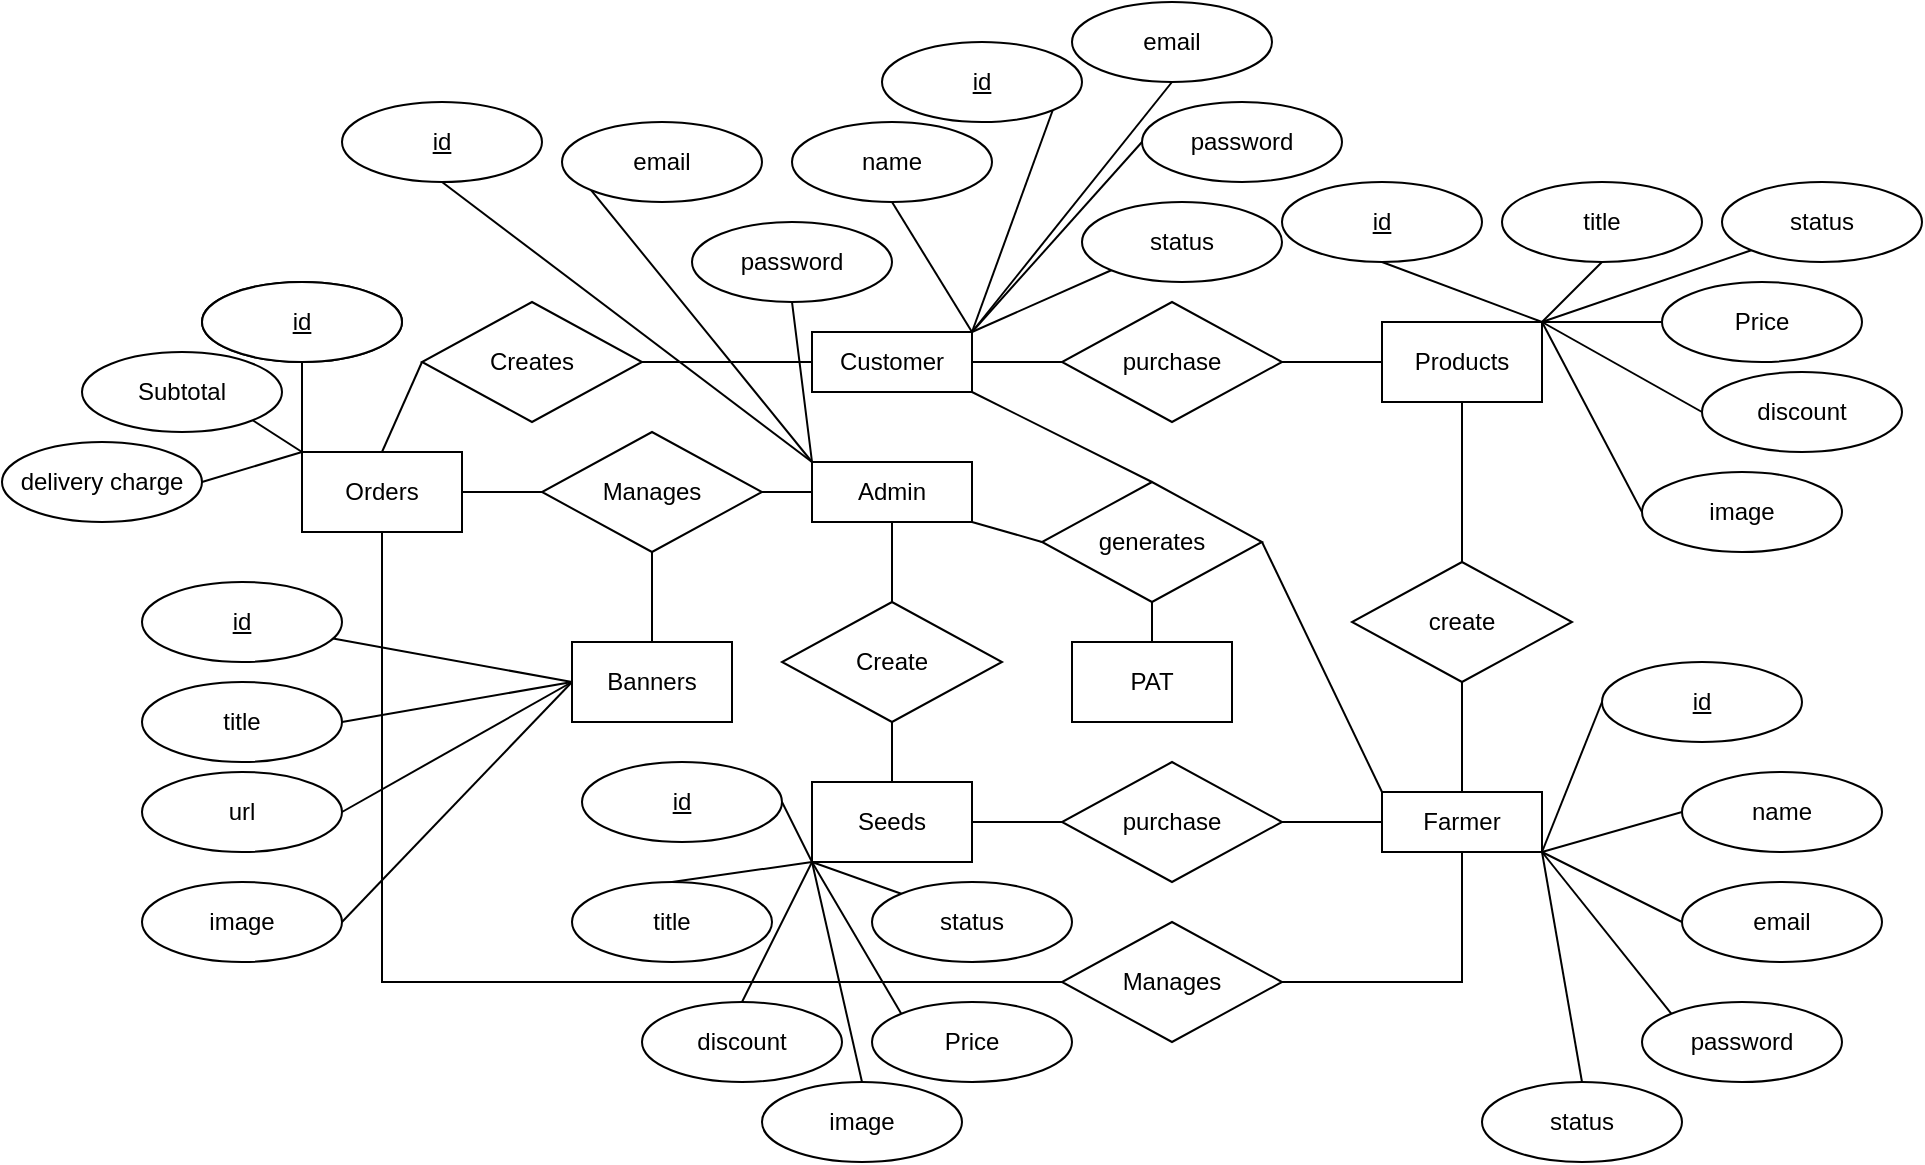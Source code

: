 <mxfile version="24.0.7" type="device">
  <diagram name="Page-1" id="V6NyLrWdh99PHH9ukODJ">
    <mxGraphModel dx="2339" dy="1913" grid="1" gridSize="10" guides="1" tooltips="1" connect="1" arrows="1" fold="1" page="1" pageScale="1" pageWidth="850" pageHeight="1100" math="0" shadow="0">
      <root>
        <mxCell id="0" />
        <mxCell id="1" parent="0" />
        <mxCell id="AwUA0kpNcjqZr8ADlNqD-1" value="Banners" style="rounded=0;whiteSpace=wrap;html=1;" vertex="1" parent="1">
          <mxGeometry x="265" y="240" width="80" height="40" as="geometry" />
        </mxCell>
        <mxCell id="AwUA0kpNcjqZr8ADlNqD-89" style="edgeStyle=none;rounded=0;orthogonalLoop=1;jettySize=auto;html=1;exitX=0;exitY=1;exitDx=0;exitDy=0;entryX=0.5;entryY=0;entryDx=0;entryDy=0;strokeColor=default;align=center;verticalAlign=middle;fontFamily=Helvetica;fontSize=11;fontColor=default;labelBackgroundColor=default;endArrow=none;endFill=0;" edge="1" parent="1" source="AwUA0kpNcjqZr8ADlNqD-3" target="AwUA0kpNcjqZr8ADlNqD-83">
          <mxGeometry relative="1" as="geometry" />
        </mxCell>
        <mxCell id="AwUA0kpNcjqZr8ADlNqD-91" style="edgeStyle=none;rounded=0;orthogonalLoop=1;jettySize=auto;html=1;exitX=0;exitY=1;exitDx=0;exitDy=0;entryX=0.5;entryY=0;entryDx=0;entryDy=0;strokeColor=default;align=center;verticalAlign=middle;fontFamily=Helvetica;fontSize=11;fontColor=default;labelBackgroundColor=default;endArrow=none;endFill=0;" edge="1" parent="1" source="AwUA0kpNcjqZr8ADlNqD-3" target="AwUA0kpNcjqZr8ADlNqD-85">
          <mxGeometry relative="1" as="geometry" />
        </mxCell>
        <mxCell id="AwUA0kpNcjqZr8ADlNqD-92" style="edgeStyle=none;rounded=0;orthogonalLoop=1;jettySize=auto;html=1;exitX=0;exitY=1;exitDx=0;exitDy=0;entryX=0.5;entryY=0;entryDx=0;entryDy=0;strokeColor=default;align=center;verticalAlign=middle;fontFamily=Helvetica;fontSize=11;fontColor=default;labelBackgroundColor=default;endArrow=none;endFill=0;" edge="1" parent="1" source="AwUA0kpNcjqZr8ADlNqD-3" target="AwUA0kpNcjqZr8ADlNqD-86">
          <mxGeometry relative="1" as="geometry" />
        </mxCell>
        <mxCell id="AwUA0kpNcjqZr8ADlNqD-93" style="edgeStyle=none;rounded=0;orthogonalLoop=1;jettySize=auto;html=1;exitX=0;exitY=1;exitDx=0;exitDy=0;entryX=0;entryY=0;entryDx=0;entryDy=0;strokeColor=default;align=center;verticalAlign=middle;fontFamily=Helvetica;fontSize=11;fontColor=default;labelBackgroundColor=default;endArrow=none;endFill=0;" edge="1" parent="1" source="AwUA0kpNcjqZr8ADlNqD-3" target="AwUA0kpNcjqZr8ADlNqD-84">
          <mxGeometry relative="1" as="geometry" />
        </mxCell>
        <mxCell id="AwUA0kpNcjqZr8ADlNqD-94" style="edgeStyle=none;rounded=0;orthogonalLoop=1;jettySize=auto;html=1;exitX=0;exitY=1;exitDx=0;exitDy=0;entryX=0;entryY=0;entryDx=0;entryDy=0;strokeColor=default;align=center;verticalAlign=middle;fontFamily=Helvetica;fontSize=11;fontColor=default;labelBackgroundColor=default;endArrow=none;endFill=0;" edge="1" parent="1" source="AwUA0kpNcjqZr8ADlNqD-3" target="AwUA0kpNcjqZr8ADlNqD-87">
          <mxGeometry relative="1" as="geometry" />
        </mxCell>
        <mxCell id="AwUA0kpNcjqZr8ADlNqD-3" value="Seeds" style="rounded=0;whiteSpace=wrap;html=1;" vertex="1" parent="1">
          <mxGeometry x="385" y="310" width="80" height="40" as="geometry" />
        </mxCell>
        <mxCell id="AwUA0kpNcjqZr8ADlNqD-61" style="edgeStyle=none;rounded=0;orthogonalLoop=1;jettySize=auto;html=1;exitX=1;exitY=0;exitDx=0;exitDy=0;entryX=0.5;entryY=1;entryDx=0;entryDy=0;strokeColor=default;align=center;verticalAlign=middle;fontFamily=Helvetica;fontSize=11;fontColor=default;labelBackgroundColor=default;endArrow=none;endFill=0;" edge="1" parent="1" source="AwUA0kpNcjqZr8ADlNqD-4" target="AwUA0kpNcjqZr8ADlNqD-53">
          <mxGeometry relative="1" as="geometry" />
        </mxCell>
        <mxCell id="AwUA0kpNcjqZr8ADlNqD-62" style="edgeStyle=none;rounded=0;orthogonalLoop=1;jettySize=auto;html=1;exitX=1;exitY=0;exitDx=0;exitDy=0;entryX=0.5;entryY=1;entryDx=0;entryDy=0;strokeColor=default;align=center;verticalAlign=middle;fontFamily=Helvetica;fontSize=11;fontColor=default;labelBackgroundColor=default;endArrow=none;endFill=0;" edge="1" parent="1" source="AwUA0kpNcjqZr8ADlNqD-4" target="AwUA0kpNcjqZr8ADlNqD-54">
          <mxGeometry relative="1" as="geometry" />
        </mxCell>
        <mxCell id="AwUA0kpNcjqZr8ADlNqD-63" style="edgeStyle=none;rounded=0;orthogonalLoop=1;jettySize=auto;html=1;exitX=1;exitY=0;exitDx=0;exitDy=0;entryX=0;entryY=1;entryDx=0;entryDy=0;strokeColor=default;align=center;verticalAlign=middle;fontFamily=Helvetica;fontSize=11;fontColor=default;labelBackgroundColor=default;endArrow=none;endFill=0;" edge="1" parent="1" source="AwUA0kpNcjqZr8ADlNqD-4" target="AwUA0kpNcjqZr8ADlNqD-58">
          <mxGeometry relative="1" as="geometry" />
        </mxCell>
        <mxCell id="AwUA0kpNcjqZr8ADlNqD-64" style="edgeStyle=none;rounded=0;orthogonalLoop=1;jettySize=auto;html=1;exitX=1;exitY=0;exitDx=0;exitDy=0;entryX=0;entryY=0.5;entryDx=0;entryDy=0;strokeColor=default;align=center;verticalAlign=middle;fontFamily=Helvetica;fontSize=11;fontColor=default;labelBackgroundColor=default;endArrow=none;endFill=0;" edge="1" parent="1" source="AwUA0kpNcjqZr8ADlNqD-4" target="AwUA0kpNcjqZr8ADlNqD-55">
          <mxGeometry relative="1" as="geometry" />
        </mxCell>
        <mxCell id="AwUA0kpNcjqZr8ADlNqD-65" style="edgeStyle=none;rounded=0;orthogonalLoop=1;jettySize=auto;html=1;exitX=1;exitY=0;exitDx=0;exitDy=0;entryX=0;entryY=0.5;entryDx=0;entryDy=0;strokeColor=default;align=center;verticalAlign=middle;fontFamily=Helvetica;fontSize=11;fontColor=default;labelBackgroundColor=default;endArrow=none;endFill=0;" edge="1" parent="1" source="AwUA0kpNcjqZr8ADlNqD-4" target="AwUA0kpNcjqZr8ADlNqD-56">
          <mxGeometry relative="1" as="geometry" />
        </mxCell>
        <mxCell id="AwUA0kpNcjqZr8ADlNqD-66" style="edgeStyle=none;rounded=0;orthogonalLoop=1;jettySize=auto;html=1;exitX=1;exitY=0;exitDx=0;exitDy=0;entryX=0;entryY=0.5;entryDx=0;entryDy=0;strokeColor=default;align=center;verticalAlign=middle;fontFamily=Helvetica;fontSize=11;fontColor=default;labelBackgroundColor=default;endArrow=none;endFill=0;" edge="1" parent="1" source="AwUA0kpNcjqZr8ADlNqD-4" target="AwUA0kpNcjqZr8ADlNqD-57">
          <mxGeometry relative="1" as="geometry" />
        </mxCell>
        <mxCell id="AwUA0kpNcjqZr8ADlNqD-4" value="Products" style="rounded=0;whiteSpace=wrap;html=1;" vertex="1" parent="1">
          <mxGeometry x="670" y="80" width="80" height="40" as="geometry" />
        </mxCell>
        <mxCell id="AwUA0kpNcjqZr8ADlNqD-5" value="PAT" style="rounded=0;whiteSpace=wrap;html=1;" vertex="1" parent="1">
          <mxGeometry x="515" y="240" width="80" height="40" as="geometry" />
        </mxCell>
        <mxCell id="AwUA0kpNcjqZr8ADlNqD-119" style="edgeStyle=none;rounded=0;orthogonalLoop=1;jettySize=auto;html=1;exitX=0;exitY=0;exitDx=0;exitDy=0;entryX=0.5;entryY=1;entryDx=0;entryDy=0;strokeColor=default;align=center;verticalAlign=middle;fontFamily=Helvetica;fontSize=11;fontColor=default;labelBackgroundColor=default;endArrow=none;endFill=0;" edge="1" parent="1" source="AwUA0kpNcjqZr8ADlNqD-7" target="AwUA0kpNcjqZr8ADlNqD-116">
          <mxGeometry relative="1" as="geometry" />
        </mxCell>
        <mxCell id="AwUA0kpNcjqZr8ADlNqD-120" style="edgeStyle=none;rounded=0;orthogonalLoop=1;jettySize=auto;html=1;exitX=0;exitY=0;exitDx=0;exitDy=0;entryX=1;entryY=1;entryDx=0;entryDy=0;strokeColor=default;align=center;verticalAlign=middle;fontFamily=Helvetica;fontSize=11;fontColor=default;labelBackgroundColor=default;endArrow=none;endFill=0;" edge="1" parent="1" source="AwUA0kpNcjqZr8ADlNqD-7" target="AwUA0kpNcjqZr8ADlNqD-117">
          <mxGeometry relative="1" as="geometry" />
        </mxCell>
        <mxCell id="AwUA0kpNcjqZr8ADlNqD-121" style="edgeStyle=none;rounded=0;orthogonalLoop=1;jettySize=auto;html=1;exitX=0;exitY=0;exitDx=0;exitDy=0;entryX=1;entryY=0.5;entryDx=0;entryDy=0;strokeColor=default;align=center;verticalAlign=middle;fontFamily=Helvetica;fontSize=11;fontColor=default;labelBackgroundColor=default;endArrow=none;endFill=0;" edge="1" parent="1" source="AwUA0kpNcjqZr8ADlNqD-7" target="AwUA0kpNcjqZr8ADlNqD-118">
          <mxGeometry relative="1" as="geometry" />
        </mxCell>
        <mxCell id="AwUA0kpNcjqZr8ADlNqD-7" value="Orders" style="rounded=0;whiteSpace=wrap;html=1;" vertex="1" parent="1">
          <mxGeometry x="130" y="145" width="80" height="40" as="geometry" />
        </mxCell>
        <mxCell id="AwUA0kpNcjqZr8ADlNqD-36" style="rounded=0;orthogonalLoop=1;jettySize=auto;html=1;exitX=1;exitY=1;exitDx=0;exitDy=0;entryX=0;entryY=0.5;entryDx=0;entryDy=0;endArrow=none;endFill=0;" edge="1" parent="1" source="AwUA0kpNcjqZr8ADlNqD-13" target="AwUA0kpNcjqZr8ADlNqD-34">
          <mxGeometry relative="1" as="geometry" />
        </mxCell>
        <mxCell id="AwUA0kpNcjqZr8ADlNqD-40" style="edgeStyle=orthogonalEdgeStyle;rounded=0;orthogonalLoop=1;jettySize=auto;html=1;entryX=1;entryY=0.5;entryDx=0;entryDy=0;endArrow=none;endFill=0;" edge="1" parent="1" source="AwUA0kpNcjqZr8ADlNqD-13" target="AwUA0kpNcjqZr8ADlNqD-39">
          <mxGeometry relative="1" as="geometry" />
        </mxCell>
        <mxCell id="AwUA0kpNcjqZr8ADlNqD-130" style="edgeStyle=none;rounded=0;orthogonalLoop=1;jettySize=auto;html=1;exitX=0;exitY=0;exitDx=0;exitDy=0;entryX=0.5;entryY=1;entryDx=0;entryDy=0;strokeColor=default;align=center;verticalAlign=middle;fontFamily=Helvetica;fontSize=11;fontColor=default;labelBackgroundColor=default;endArrow=none;endFill=0;" edge="1" parent="1" source="AwUA0kpNcjqZr8ADlNqD-13" target="AwUA0kpNcjqZr8ADlNqD-123">
          <mxGeometry relative="1" as="geometry" />
        </mxCell>
        <mxCell id="AwUA0kpNcjqZr8ADlNqD-131" style="edgeStyle=none;rounded=0;orthogonalLoop=1;jettySize=auto;html=1;exitX=0;exitY=0;exitDx=0;exitDy=0;entryX=0.5;entryY=1;entryDx=0;entryDy=0;strokeColor=default;align=center;verticalAlign=middle;fontFamily=Helvetica;fontSize=11;fontColor=default;labelBackgroundColor=default;endArrow=none;endFill=0;" edge="1" parent="1" source="AwUA0kpNcjqZr8ADlNqD-13" target="AwUA0kpNcjqZr8ADlNqD-126">
          <mxGeometry relative="1" as="geometry" />
        </mxCell>
        <mxCell id="AwUA0kpNcjqZr8ADlNqD-132" style="edgeStyle=none;rounded=0;orthogonalLoop=1;jettySize=auto;html=1;exitX=0;exitY=0;exitDx=0;exitDy=0;entryX=0;entryY=1;entryDx=0;entryDy=0;strokeColor=default;align=center;verticalAlign=middle;fontFamily=Helvetica;fontSize=11;fontColor=default;labelBackgroundColor=default;endArrow=none;endFill=0;" edge="1" parent="1" source="AwUA0kpNcjqZr8ADlNqD-13" target="AwUA0kpNcjqZr8ADlNqD-125">
          <mxGeometry relative="1" as="geometry" />
        </mxCell>
        <mxCell id="AwUA0kpNcjqZr8ADlNqD-13" value="Admin" style="whiteSpace=wrap;html=1;rounded=0;" vertex="1" parent="1">
          <mxGeometry x="385" y="150" width="80" height="30" as="geometry" />
        </mxCell>
        <mxCell id="AwUA0kpNcjqZr8ADlNqD-32" style="edgeStyle=orthogonalEdgeStyle;rounded=0;orthogonalLoop=1;jettySize=auto;html=1;entryX=0.5;entryY=1;entryDx=0;entryDy=0;endArrow=none;endFill=0;" edge="1" parent="1" source="AwUA0kpNcjqZr8ADlNqD-16" target="AwUA0kpNcjqZr8ADlNqD-13">
          <mxGeometry relative="1" as="geometry" />
        </mxCell>
        <mxCell id="AwUA0kpNcjqZr8ADlNqD-33" style="edgeStyle=orthogonalEdgeStyle;rounded=0;orthogonalLoop=1;jettySize=auto;html=1;entryX=0.5;entryY=0;entryDx=0;entryDy=0;endArrow=none;endFill=0;" edge="1" parent="1" source="AwUA0kpNcjqZr8ADlNqD-16" target="AwUA0kpNcjqZr8ADlNqD-3">
          <mxGeometry relative="1" as="geometry" />
        </mxCell>
        <mxCell id="AwUA0kpNcjqZr8ADlNqD-16" value="Create" style="shape=rhombus;perimeter=rhombusPerimeter;whiteSpace=wrap;html=1;align=center;" vertex="1" parent="1">
          <mxGeometry x="370" y="220" width="110" height="60" as="geometry" />
        </mxCell>
        <mxCell id="AwUA0kpNcjqZr8ADlNqD-24" style="edgeStyle=orthogonalEdgeStyle;rounded=0;orthogonalLoop=1;jettySize=auto;html=1;entryX=1;entryY=0.5;entryDx=0;entryDy=0;endArrow=none;endFill=0;" edge="1" parent="1" source="AwUA0kpNcjqZr8ADlNqD-18" target="AwUA0kpNcjqZr8ADlNqD-22">
          <mxGeometry relative="1" as="geometry" />
        </mxCell>
        <mxCell id="AwUA0kpNcjqZr8ADlNqD-26" style="edgeStyle=orthogonalEdgeStyle;rounded=0;orthogonalLoop=1;jettySize=auto;html=1;entryX=0.5;entryY=1;entryDx=0;entryDy=0;endArrow=none;endFill=0;" edge="1" parent="1" source="AwUA0kpNcjqZr8ADlNqD-18" target="AwUA0kpNcjqZr8ADlNqD-25">
          <mxGeometry relative="1" as="geometry" />
        </mxCell>
        <mxCell id="AwUA0kpNcjqZr8ADlNqD-37" style="rounded=0;orthogonalLoop=1;jettySize=auto;html=1;exitX=0;exitY=0;exitDx=0;exitDy=0;entryX=1;entryY=0.5;entryDx=0;entryDy=0;endArrow=none;endFill=0;" edge="1" parent="1" source="AwUA0kpNcjqZr8ADlNqD-18" target="AwUA0kpNcjqZr8ADlNqD-34">
          <mxGeometry relative="1" as="geometry" />
        </mxCell>
        <mxCell id="AwUA0kpNcjqZr8ADlNqD-48" style="edgeStyle=orthogonalEdgeStyle;rounded=0;orthogonalLoop=1;jettySize=auto;html=1;entryX=1;entryY=0.5;entryDx=0;entryDy=0;endArrow=none;endFill=0;" edge="1" parent="1" source="AwUA0kpNcjqZr8ADlNqD-18" target="AwUA0kpNcjqZr8ADlNqD-47">
          <mxGeometry relative="1" as="geometry">
            <Array as="points">
              <mxPoint x="710" y="410" />
            </Array>
          </mxGeometry>
        </mxCell>
        <mxCell id="AwUA0kpNcjqZr8ADlNqD-72" style="edgeStyle=none;rounded=0;orthogonalLoop=1;jettySize=auto;html=1;exitX=1;exitY=1;exitDx=0;exitDy=0;entryX=0.5;entryY=0;entryDx=0;entryDy=0;strokeColor=default;align=center;verticalAlign=middle;fontFamily=Helvetica;fontSize=11;fontColor=default;labelBackgroundColor=default;endArrow=none;endFill=0;" edge="1" parent="1" source="AwUA0kpNcjqZr8ADlNqD-18" target="AwUA0kpNcjqZr8ADlNqD-71">
          <mxGeometry relative="1" as="geometry" />
        </mxCell>
        <mxCell id="AwUA0kpNcjqZr8ADlNqD-73" style="edgeStyle=none;rounded=0;orthogonalLoop=1;jettySize=auto;html=1;exitX=1;exitY=1;exitDx=0;exitDy=0;entryX=0;entryY=0;entryDx=0;entryDy=0;strokeColor=default;align=center;verticalAlign=middle;fontFamily=Helvetica;fontSize=11;fontColor=default;labelBackgroundColor=default;endArrow=none;endFill=0;" edge="1" parent="1" source="AwUA0kpNcjqZr8ADlNqD-18" target="AwUA0kpNcjqZr8ADlNqD-70">
          <mxGeometry relative="1" as="geometry" />
        </mxCell>
        <mxCell id="AwUA0kpNcjqZr8ADlNqD-74" style="edgeStyle=none;rounded=0;orthogonalLoop=1;jettySize=auto;html=1;exitX=1;exitY=1;exitDx=0;exitDy=0;entryX=0;entryY=0.5;entryDx=0;entryDy=0;strokeColor=default;align=center;verticalAlign=middle;fontFamily=Helvetica;fontSize=11;fontColor=default;labelBackgroundColor=default;endArrow=none;endFill=0;" edge="1" parent="1" source="AwUA0kpNcjqZr8ADlNqD-18" target="AwUA0kpNcjqZr8ADlNqD-69">
          <mxGeometry relative="1" as="geometry" />
        </mxCell>
        <mxCell id="AwUA0kpNcjqZr8ADlNqD-75" style="edgeStyle=none;rounded=0;orthogonalLoop=1;jettySize=auto;html=1;exitX=1;exitY=1;exitDx=0;exitDy=0;entryX=0;entryY=0.5;entryDx=0;entryDy=0;strokeColor=default;align=center;verticalAlign=middle;fontFamily=Helvetica;fontSize=11;fontColor=default;labelBackgroundColor=default;endArrow=none;endFill=0;" edge="1" parent="1" source="AwUA0kpNcjqZr8ADlNqD-18" target="AwUA0kpNcjqZr8ADlNqD-68">
          <mxGeometry relative="1" as="geometry" />
        </mxCell>
        <mxCell id="AwUA0kpNcjqZr8ADlNqD-76" style="edgeStyle=none;rounded=0;orthogonalLoop=1;jettySize=auto;html=1;exitX=1;exitY=1;exitDx=0;exitDy=0;entryX=0;entryY=0.5;entryDx=0;entryDy=0;strokeColor=default;align=center;verticalAlign=middle;fontFamily=Helvetica;fontSize=11;fontColor=default;labelBackgroundColor=default;endArrow=none;endFill=0;" edge="1" parent="1" source="AwUA0kpNcjqZr8ADlNqD-18" target="AwUA0kpNcjqZr8ADlNqD-67">
          <mxGeometry relative="1" as="geometry" />
        </mxCell>
        <mxCell id="AwUA0kpNcjqZr8ADlNqD-18" value="Farmer" style="whiteSpace=wrap;html=1;rounded=0;" vertex="1" parent="1">
          <mxGeometry x="670" y="315" width="80" height="30" as="geometry" />
        </mxCell>
        <mxCell id="AwUA0kpNcjqZr8ADlNqD-23" style="edgeStyle=orthogonalEdgeStyle;rounded=0;orthogonalLoop=1;jettySize=auto;html=1;entryX=1;entryY=0.5;entryDx=0;entryDy=0;endArrow=none;endFill=0;" edge="1" parent="1" source="AwUA0kpNcjqZr8ADlNqD-22" target="AwUA0kpNcjqZr8ADlNqD-3">
          <mxGeometry relative="1" as="geometry" />
        </mxCell>
        <mxCell id="AwUA0kpNcjqZr8ADlNqD-22" value="purchase" style="shape=rhombus;perimeter=rhombusPerimeter;whiteSpace=wrap;html=1;align=center;" vertex="1" parent="1">
          <mxGeometry x="510" y="300" width="110" height="60" as="geometry" />
        </mxCell>
        <mxCell id="AwUA0kpNcjqZr8ADlNqD-27" style="edgeStyle=orthogonalEdgeStyle;rounded=0;orthogonalLoop=1;jettySize=auto;html=1;entryX=0.5;entryY=1;entryDx=0;entryDy=0;endArrow=none;endFill=0;" edge="1" parent="1" source="AwUA0kpNcjqZr8ADlNqD-25" target="AwUA0kpNcjqZr8ADlNqD-4">
          <mxGeometry relative="1" as="geometry" />
        </mxCell>
        <mxCell id="AwUA0kpNcjqZr8ADlNqD-25" value="create" style="shape=rhombus;perimeter=rhombusPerimeter;whiteSpace=wrap;html=1;align=center;" vertex="1" parent="1">
          <mxGeometry x="655" y="200" width="110" height="60" as="geometry" />
        </mxCell>
        <mxCell id="AwUA0kpNcjqZr8ADlNqD-31" style="edgeStyle=orthogonalEdgeStyle;rounded=0;orthogonalLoop=1;jettySize=auto;html=1;entryX=0;entryY=0.5;entryDx=0;entryDy=0;endArrow=none;endFill=0;" edge="1" parent="1" source="AwUA0kpNcjqZr8ADlNqD-28" target="AwUA0kpNcjqZr8ADlNqD-4">
          <mxGeometry relative="1" as="geometry" />
        </mxCell>
        <mxCell id="AwUA0kpNcjqZr8ADlNqD-28" value="purchase" style="shape=rhombus;perimeter=rhombusPerimeter;whiteSpace=wrap;html=1;align=center;" vertex="1" parent="1">
          <mxGeometry x="510" y="70" width="110" height="60" as="geometry" />
        </mxCell>
        <mxCell id="AwUA0kpNcjqZr8ADlNqD-30" style="edgeStyle=orthogonalEdgeStyle;rounded=0;orthogonalLoop=1;jettySize=auto;html=1;entryX=0;entryY=0.5;entryDx=0;entryDy=0;endArrow=none;endFill=0;" edge="1" parent="1" source="AwUA0kpNcjqZr8ADlNqD-29" target="AwUA0kpNcjqZr8ADlNqD-28">
          <mxGeometry relative="1" as="geometry" />
        </mxCell>
        <mxCell id="AwUA0kpNcjqZr8ADlNqD-35" style="rounded=0;orthogonalLoop=1;jettySize=auto;html=1;exitX=1;exitY=1;exitDx=0;exitDy=0;entryX=0.5;entryY=0;entryDx=0;entryDy=0;endArrow=none;endFill=0;" edge="1" parent="1" source="AwUA0kpNcjqZr8ADlNqD-29" target="AwUA0kpNcjqZr8ADlNqD-34">
          <mxGeometry relative="1" as="geometry" />
        </mxCell>
        <mxCell id="AwUA0kpNcjqZr8ADlNqD-52" style="rounded=0;orthogonalLoop=1;jettySize=auto;html=1;entryX=1;entryY=0.5;entryDx=0;entryDy=0;endArrow=none;endFill=0;" edge="1" parent="1" source="AwUA0kpNcjqZr8ADlNqD-29" target="AwUA0kpNcjqZr8ADlNqD-50">
          <mxGeometry relative="1" as="geometry" />
        </mxCell>
        <mxCell id="AwUA0kpNcjqZr8ADlNqD-110" style="edgeStyle=none;rounded=0;orthogonalLoop=1;jettySize=auto;html=1;exitX=1;exitY=0;exitDx=0;exitDy=0;entryX=0;entryY=1;entryDx=0;entryDy=0;strokeColor=default;align=center;verticalAlign=middle;fontFamily=Helvetica;fontSize=11;fontColor=default;labelBackgroundColor=default;endArrow=none;endFill=0;" edge="1" parent="1" source="AwUA0kpNcjqZr8ADlNqD-29" target="AwUA0kpNcjqZr8ADlNqD-109">
          <mxGeometry relative="1" as="geometry" />
        </mxCell>
        <mxCell id="AwUA0kpNcjqZr8ADlNqD-111" style="edgeStyle=none;rounded=0;orthogonalLoop=1;jettySize=auto;html=1;exitX=1;exitY=0;exitDx=0;exitDy=0;entryX=0;entryY=0.5;entryDx=0;entryDy=0;strokeColor=default;align=center;verticalAlign=middle;fontFamily=Helvetica;fontSize=11;fontColor=default;labelBackgroundColor=default;endArrow=none;endFill=0;" edge="1" parent="1" source="AwUA0kpNcjqZr8ADlNqD-29" target="AwUA0kpNcjqZr8ADlNqD-108">
          <mxGeometry relative="1" as="geometry" />
        </mxCell>
        <mxCell id="AwUA0kpNcjqZr8ADlNqD-112" style="edgeStyle=none;rounded=0;orthogonalLoop=1;jettySize=auto;html=1;exitX=1;exitY=0;exitDx=0;exitDy=0;entryX=0.5;entryY=1;entryDx=0;entryDy=0;strokeColor=default;align=center;verticalAlign=middle;fontFamily=Helvetica;fontSize=11;fontColor=default;labelBackgroundColor=default;endArrow=none;endFill=0;" edge="1" parent="1" source="AwUA0kpNcjqZr8ADlNqD-29" target="AwUA0kpNcjqZr8ADlNqD-107">
          <mxGeometry relative="1" as="geometry" />
        </mxCell>
        <mxCell id="AwUA0kpNcjqZr8ADlNqD-113" style="edgeStyle=none;rounded=0;orthogonalLoop=1;jettySize=auto;html=1;exitX=1;exitY=0;exitDx=0;exitDy=0;entryX=1;entryY=1;entryDx=0;entryDy=0;strokeColor=default;align=center;verticalAlign=middle;fontFamily=Helvetica;fontSize=11;fontColor=default;labelBackgroundColor=default;endArrow=none;endFill=0;" edge="1" parent="1" source="AwUA0kpNcjqZr8ADlNqD-29" target="AwUA0kpNcjqZr8ADlNqD-105">
          <mxGeometry relative="1" as="geometry" />
        </mxCell>
        <mxCell id="AwUA0kpNcjqZr8ADlNqD-115" style="edgeStyle=none;rounded=0;orthogonalLoop=1;jettySize=auto;html=1;exitX=1;exitY=0;exitDx=0;exitDy=0;entryX=0.5;entryY=1;entryDx=0;entryDy=0;strokeColor=default;align=center;verticalAlign=middle;fontFamily=Helvetica;fontSize=11;fontColor=default;labelBackgroundColor=default;endArrow=none;endFill=0;" edge="1" parent="1" source="AwUA0kpNcjqZr8ADlNqD-29" target="AwUA0kpNcjqZr8ADlNqD-106">
          <mxGeometry relative="1" as="geometry" />
        </mxCell>
        <mxCell id="AwUA0kpNcjqZr8ADlNqD-29" value="Customer" style="whiteSpace=wrap;html=1;rounded=0;" vertex="1" parent="1">
          <mxGeometry x="385" y="85" width="80" height="30" as="geometry" />
        </mxCell>
        <mxCell id="AwUA0kpNcjqZr8ADlNqD-38" style="edgeStyle=orthogonalEdgeStyle;rounded=0;orthogonalLoop=1;jettySize=auto;html=1;entryX=0.5;entryY=0;entryDx=0;entryDy=0;endArrow=none;endFill=0;" edge="1" parent="1" source="AwUA0kpNcjqZr8ADlNqD-34" target="AwUA0kpNcjqZr8ADlNqD-5">
          <mxGeometry relative="1" as="geometry" />
        </mxCell>
        <mxCell id="AwUA0kpNcjqZr8ADlNqD-34" value="generates" style="shape=rhombus;perimeter=rhombusPerimeter;whiteSpace=wrap;html=1;align=center;" vertex="1" parent="1">
          <mxGeometry x="500" y="160" width="110" height="60" as="geometry" />
        </mxCell>
        <mxCell id="AwUA0kpNcjqZr8ADlNqD-41" style="edgeStyle=orthogonalEdgeStyle;rounded=0;orthogonalLoop=1;jettySize=auto;html=1;entryX=0.5;entryY=0;entryDx=0;entryDy=0;endArrow=none;endFill=0;" edge="1" parent="1" source="AwUA0kpNcjqZr8ADlNqD-39" target="AwUA0kpNcjqZr8ADlNqD-1">
          <mxGeometry relative="1" as="geometry" />
        </mxCell>
        <mxCell id="AwUA0kpNcjqZr8ADlNqD-45" style="edgeStyle=orthogonalEdgeStyle;rounded=0;orthogonalLoop=1;jettySize=auto;html=1;entryX=1;entryY=0.5;entryDx=0;entryDy=0;endArrow=none;endFill=0;" edge="1" parent="1" source="AwUA0kpNcjqZr8ADlNqD-39" target="AwUA0kpNcjqZr8ADlNqD-7">
          <mxGeometry relative="1" as="geometry" />
        </mxCell>
        <mxCell id="AwUA0kpNcjqZr8ADlNqD-39" value="Manages" style="shape=rhombus;perimeter=rhombusPerimeter;whiteSpace=wrap;html=1;align=center;" vertex="1" parent="1">
          <mxGeometry x="250" y="135" width="110" height="60" as="geometry" />
        </mxCell>
        <mxCell id="AwUA0kpNcjqZr8ADlNqD-49" style="edgeStyle=orthogonalEdgeStyle;rounded=0;orthogonalLoop=1;jettySize=auto;html=1;entryX=0.5;entryY=1;entryDx=0;entryDy=0;endArrow=none;endFill=0;" edge="1" parent="1" source="AwUA0kpNcjqZr8ADlNqD-47" target="AwUA0kpNcjqZr8ADlNqD-7">
          <mxGeometry relative="1" as="geometry" />
        </mxCell>
        <mxCell id="AwUA0kpNcjqZr8ADlNqD-47" value="Manages" style="shape=rhombus;perimeter=rhombusPerimeter;whiteSpace=wrap;html=1;align=center;" vertex="1" parent="1">
          <mxGeometry x="510" y="380" width="110" height="60" as="geometry" />
        </mxCell>
        <mxCell id="AwUA0kpNcjqZr8ADlNqD-122" style="edgeStyle=none;rounded=0;orthogonalLoop=1;jettySize=auto;html=1;exitX=0;exitY=0.5;exitDx=0;exitDy=0;entryX=0.5;entryY=0;entryDx=0;entryDy=0;strokeColor=default;align=center;verticalAlign=middle;fontFamily=Helvetica;fontSize=11;fontColor=default;labelBackgroundColor=default;endArrow=none;endFill=0;" edge="1" parent="1" source="AwUA0kpNcjqZr8ADlNqD-50" target="AwUA0kpNcjqZr8ADlNqD-7">
          <mxGeometry relative="1" as="geometry" />
        </mxCell>
        <mxCell id="AwUA0kpNcjqZr8ADlNqD-50" value="Creates" style="shape=rhombus;perimeter=rhombusPerimeter;whiteSpace=wrap;html=1;align=center;" vertex="1" parent="1">
          <mxGeometry x="190" y="70" width="110" height="60" as="geometry" />
        </mxCell>
        <mxCell id="AwUA0kpNcjqZr8ADlNqD-53" value="id" style="ellipse;whiteSpace=wrap;html=1;align=center;fontStyle=4" vertex="1" parent="1">
          <mxGeometry x="620" y="10" width="100" height="40" as="geometry" />
        </mxCell>
        <mxCell id="AwUA0kpNcjqZr8ADlNqD-54" value="title" style="ellipse;whiteSpace=wrap;html=1;align=center;" vertex="1" parent="1">
          <mxGeometry x="730" y="10" width="100" height="40" as="geometry" />
        </mxCell>
        <mxCell id="AwUA0kpNcjqZr8ADlNqD-55" value="Price&lt;span style=&quot;color: rgba(0, 0, 0, 0); font-family: monospace; font-size: 0px; text-align: start; text-wrap: nowrap;&quot;&gt;%3CmxGraphModel%3E%3Croot%3E%3CmxCell%20id%3D%220%22%2F%3E%3CmxCell%20id%3D%221%22%20parent%3D%220%22%2F%3E%3CmxCell%20id%3D%222%22%20value%3D%22title%22%20style%3D%22ellipse%3BwhiteSpace%3Dwrap%3Bhtml%3D1%3Balign%3Dcenter%3B%22%20vertex%3D%221%22%20parent%3D%221%22%3E%3CmxGeometry%20x%3D%22730%22%20y%3D%2210%22%20width%3D%22100%22%20height%3D%2240%22%20as%3D%22geometry%22%2F%3E%3C%2FmxCell%3E%3C%2Froot%3E%3C%2FmxGraphModel%3E&lt;/span&gt;" style="ellipse;whiteSpace=wrap;html=1;align=center;" vertex="1" parent="1">
          <mxGeometry x="810" y="60" width="100" height="40" as="geometry" />
        </mxCell>
        <mxCell id="AwUA0kpNcjqZr8ADlNqD-56" value="discount" style="ellipse;whiteSpace=wrap;html=1;align=center;" vertex="1" parent="1">
          <mxGeometry x="830" y="105" width="100" height="40" as="geometry" />
        </mxCell>
        <mxCell id="AwUA0kpNcjqZr8ADlNqD-57" value="image" style="ellipse;whiteSpace=wrap;html=1;align=center;" vertex="1" parent="1">
          <mxGeometry x="800" y="155" width="100" height="40" as="geometry" />
        </mxCell>
        <mxCell id="AwUA0kpNcjqZr8ADlNqD-58" value="status" style="ellipse;whiteSpace=wrap;html=1;align=center;" vertex="1" parent="1">
          <mxGeometry x="840" y="10" width="100" height="40" as="geometry" />
        </mxCell>
        <mxCell id="AwUA0kpNcjqZr8ADlNqD-67" value="id" style="ellipse;whiteSpace=wrap;html=1;align=center;fontStyle=4" vertex="1" parent="1">
          <mxGeometry x="780" y="250" width="100" height="40" as="geometry" />
        </mxCell>
        <mxCell id="AwUA0kpNcjqZr8ADlNqD-68" value="name" style="ellipse;whiteSpace=wrap;html=1;align=center;" vertex="1" parent="1">
          <mxGeometry x="820" y="305" width="100" height="40" as="geometry" />
        </mxCell>
        <mxCell id="AwUA0kpNcjqZr8ADlNqD-69" value="email" style="ellipse;whiteSpace=wrap;html=1;align=center;" vertex="1" parent="1">
          <mxGeometry x="820" y="360" width="100" height="40" as="geometry" />
        </mxCell>
        <mxCell id="AwUA0kpNcjqZr8ADlNqD-70" value="password" style="ellipse;whiteSpace=wrap;html=1;align=center;" vertex="1" parent="1">
          <mxGeometry x="800" y="420" width="100" height="40" as="geometry" />
        </mxCell>
        <mxCell id="AwUA0kpNcjqZr8ADlNqD-71" value="status" style="ellipse;whiteSpace=wrap;html=1;align=center;" vertex="1" parent="1">
          <mxGeometry x="720" y="460" width="100" height="40" as="geometry" />
        </mxCell>
        <mxCell id="AwUA0kpNcjqZr8ADlNqD-88" style="edgeStyle=none;rounded=0;orthogonalLoop=1;jettySize=auto;html=1;exitX=1;exitY=0.5;exitDx=0;exitDy=0;entryX=0;entryY=1;entryDx=0;entryDy=0;strokeColor=default;align=center;verticalAlign=middle;fontFamily=Helvetica;fontSize=11;fontColor=default;labelBackgroundColor=default;endArrow=none;endFill=0;" edge="1" parent="1" source="AwUA0kpNcjqZr8ADlNqD-82" target="AwUA0kpNcjqZr8ADlNqD-3">
          <mxGeometry relative="1" as="geometry" />
        </mxCell>
        <mxCell id="AwUA0kpNcjqZr8ADlNqD-82" value="id" style="ellipse;whiteSpace=wrap;html=1;align=center;fontStyle=4" vertex="1" parent="1">
          <mxGeometry x="270" y="300" width="100" height="40" as="geometry" />
        </mxCell>
        <mxCell id="AwUA0kpNcjqZr8ADlNqD-83" value="title" style="ellipse;whiteSpace=wrap;html=1;align=center;" vertex="1" parent="1">
          <mxGeometry x="265" y="360" width="100" height="40" as="geometry" />
        </mxCell>
        <mxCell id="AwUA0kpNcjqZr8ADlNqD-84" value="Price&lt;span style=&quot;color: rgba(0, 0, 0, 0); font-family: monospace; font-size: 0px; text-align: start; text-wrap: nowrap;&quot;&gt;%3CmxGraphModel%3E%3Croot%3E%3CmxCell%20id%3D%220%22%2F%3E%3CmxCell%20id%3D%221%22%20parent%3D%220%22%2F%3E%3CmxCell%20id%3D%222%22%20value%3D%22title%22%20style%3D%22ellipse%3BwhiteSpace%3Dwrap%3Bhtml%3D1%3Balign%3Dcenter%3B%22%20vertex%3D%221%22%20parent%3D%221%22%3E%3CmxGeometry%20x%3D%22730%22%20y%3D%2210%22%20width%3D%22100%22%20height%3D%2240%22%20as%3D%22geometry%22%2F%3E%3C%2FmxCell%3E%3C%2Froot%3E%3C%2FmxGraphModel%3E&lt;/span&gt;" style="ellipse;whiteSpace=wrap;html=1;align=center;" vertex="1" parent="1">
          <mxGeometry x="415" y="420" width="100" height="40" as="geometry" />
        </mxCell>
        <mxCell id="AwUA0kpNcjqZr8ADlNqD-85" value="discount" style="ellipse;whiteSpace=wrap;html=1;align=center;" vertex="1" parent="1">
          <mxGeometry x="300" y="420" width="100" height="40" as="geometry" />
        </mxCell>
        <mxCell id="AwUA0kpNcjqZr8ADlNqD-86" value="image" style="ellipse;whiteSpace=wrap;html=1;align=center;" vertex="1" parent="1">
          <mxGeometry x="360" y="460" width="100" height="40" as="geometry" />
        </mxCell>
        <mxCell id="AwUA0kpNcjqZr8ADlNqD-87" value="status" style="ellipse;whiteSpace=wrap;html=1;align=center;" vertex="1" parent="1">
          <mxGeometry x="415" y="360" width="100" height="40" as="geometry" />
        </mxCell>
        <mxCell id="AwUA0kpNcjqZr8ADlNqD-100" style="edgeStyle=none;rounded=0;orthogonalLoop=1;jettySize=auto;html=1;entryX=0;entryY=0.5;entryDx=0;entryDy=0;strokeColor=default;align=center;verticalAlign=middle;fontFamily=Helvetica;fontSize=11;fontColor=default;labelBackgroundColor=default;endArrow=none;endFill=0;" edge="1" parent="1" source="AwUA0kpNcjqZr8ADlNqD-96" target="AwUA0kpNcjqZr8ADlNqD-1">
          <mxGeometry relative="1" as="geometry" />
        </mxCell>
        <mxCell id="AwUA0kpNcjqZr8ADlNqD-96" value="id" style="ellipse;whiteSpace=wrap;html=1;align=center;fontStyle=4" vertex="1" parent="1">
          <mxGeometry x="50" y="210" width="100" height="40" as="geometry" />
        </mxCell>
        <mxCell id="AwUA0kpNcjqZr8ADlNqD-101" style="edgeStyle=none;rounded=0;orthogonalLoop=1;jettySize=auto;html=1;exitX=1;exitY=0.5;exitDx=0;exitDy=0;entryX=0;entryY=0.5;entryDx=0;entryDy=0;strokeColor=default;align=center;verticalAlign=middle;fontFamily=Helvetica;fontSize=11;fontColor=default;labelBackgroundColor=default;endArrow=none;endFill=0;" edge="1" parent="1" source="AwUA0kpNcjqZr8ADlNqD-97" target="AwUA0kpNcjqZr8ADlNqD-1">
          <mxGeometry relative="1" as="geometry" />
        </mxCell>
        <mxCell id="AwUA0kpNcjqZr8ADlNqD-97" value="title" style="ellipse;whiteSpace=wrap;html=1;align=center;" vertex="1" parent="1">
          <mxGeometry x="50" y="260" width="100" height="40" as="geometry" />
        </mxCell>
        <mxCell id="AwUA0kpNcjqZr8ADlNqD-103" style="edgeStyle=none;rounded=0;orthogonalLoop=1;jettySize=auto;html=1;exitX=1;exitY=0.5;exitDx=0;exitDy=0;entryX=0;entryY=0.5;entryDx=0;entryDy=0;strokeColor=default;align=center;verticalAlign=middle;fontFamily=Helvetica;fontSize=11;fontColor=default;labelBackgroundColor=default;endArrow=none;endFill=0;" edge="1" parent="1" source="AwUA0kpNcjqZr8ADlNqD-98" target="AwUA0kpNcjqZr8ADlNqD-1">
          <mxGeometry relative="1" as="geometry" />
        </mxCell>
        <mxCell id="AwUA0kpNcjqZr8ADlNqD-98" value="url" style="ellipse;whiteSpace=wrap;html=1;align=center;" vertex="1" parent="1">
          <mxGeometry x="50" y="305" width="100" height="40" as="geometry" />
        </mxCell>
        <mxCell id="AwUA0kpNcjqZr8ADlNqD-104" style="edgeStyle=none;rounded=0;orthogonalLoop=1;jettySize=auto;html=1;exitX=1;exitY=0.5;exitDx=0;exitDy=0;entryX=0;entryY=0.5;entryDx=0;entryDy=0;strokeColor=default;align=center;verticalAlign=middle;fontFamily=Helvetica;fontSize=11;fontColor=default;labelBackgroundColor=default;endArrow=none;endFill=0;" edge="1" parent="1" source="AwUA0kpNcjqZr8ADlNqD-99" target="AwUA0kpNcjqZr8ADlNqD-1">
          <mxGeometry relative="1" as="geometry" />
        </mxCell>
        <mxCell id="AwUA0kpNcjqZr8ADlNqD-99" value="image" style="ellipse;whiteSpace=wrap;html=1;align=center;" vertex="1" parent="1">
          <mxGeometry x="50" y="360" width="100" height="40" as="geometry" />
        </mxCell>
        <mxCell id="AwUA0kpNcjqZr8ADlNqD-105" value="id" style="ellipse;whiteSpace=wrap;html=1;align=center;fontStyle=4" vertex="1" parent="1">
          <mxGeometry x="420" y="-60" width="100" height="40" as="geometry" />
        </mxCell>
        <mxCell id="AwUA0kpNcjqZr8ADlNqD-106" value="name" style="ellipse;whiteSpace=wrap;html=1;align=center;" vertex="1" parent="1">
          <mxGeometry x="375" y="-20" width="100" height="40" as="geometry" />
        </mxCell>
        <mxCell id="AwUA0kpNcjqZr8ADlNqD-107" value="email" style="ellipse;whiteSpace=wrap;html=1;align=center;" vertex="1" parent="1">
          <mxGeometry x="515" y="-80" width="100" height="40" as="geometry" />
        </mxCell>
        <mxCell id="AwUA0kpNcjqZr8ADlNqD-108" value="password" style="ellipse;whiteSpace=wrap;html=1;align=center;" vertex="1" parent="1">
          <mxGeometry x="550" y="-30" width="100" height="40" as="geometry" />
        </mxCell>
        <mxCell id="AwUA0kpNcjqZr8ADlNqD-109" value="status" style="ellipse;whiteSpace=wrap;html=1;align=center;" vertex="1" parent="1">
          <mxGeometry x="520" y="20" width="100" height="40" as="geometry" />
        </mxCell>
        <mxCell id="AwUA0kpNcjqZr8ADlNqD-116" value="id" style="ellipse;whiteSpace=wrap;html=1;align=center;" vertex="1" parent="1">
          <mxGeometry x="80" y="60" width="100" height="40" as="geometry" />
        </mxCell>
        <mxCell id="AwUA0kpNcjqZr8ADlNqD-117" value="Subtotal" style="ellipse;whiteSpace=wrap;html=1;align=center;" vertex="1" parent="1">
          <mxGeometry x="20" y="95" width="100" height="40" as="geometry" />
        </mxCell>
        <mxCell id="AwUA0kpNcjqZr8ADlNqD-118" value="delivery charge" style="ellipse;whiteSpace=wrap;html=1;align=center;" vertex="1" parent="1">
          <mxGeometry x="-20" y="140" width="100" height="40" as="geometry" />
        </mxCell>
        <mxCell id="AwUA0kpNcjqZr8ADlNqD-123" value="id" style="ellipse;whiteSpace=wrap;html=1;align=center;fontStyle=4" vertex="1" parent="1">
          <mxGeometry x="150" y="-30" width="100" height="40" as="geometry" />
        </mxCell>
        <mxCell id="AwUA0kpNcjqZr8ADlNqD-125" value="email" style="ellipse;whiteSpace=wrap;html=1;align=center;" vertex="1" parent="1">
          <mxGeometry x="260" y="-20" width="100" height="40" as="geometry" />
        </mxCell>
        <mxCell id="AwUA0kpNcjqZr8ADlNqD-126" value="password" style="ellipse;whiteSpace=wrap;html=1;align=center;" vertex="1" parent="1">
          <mxGeometry x="325" y="30" width="100" height="40" as="geometry" />
        </mxCell>
        <mxCell id="AwUA0kpNcjqZr8ADlNqD-133" value="id" style="ellipse;whiteSpace=wrap;html=1;align=center;fontStyle=4" vertex="1" parent="1">
          <mxGeometry x="80" y="60" width="100" height="40" as="geometry" />
        </mxCell>
      </root>
    </mxGraphModel>
  </diagram>
</mxfile>
